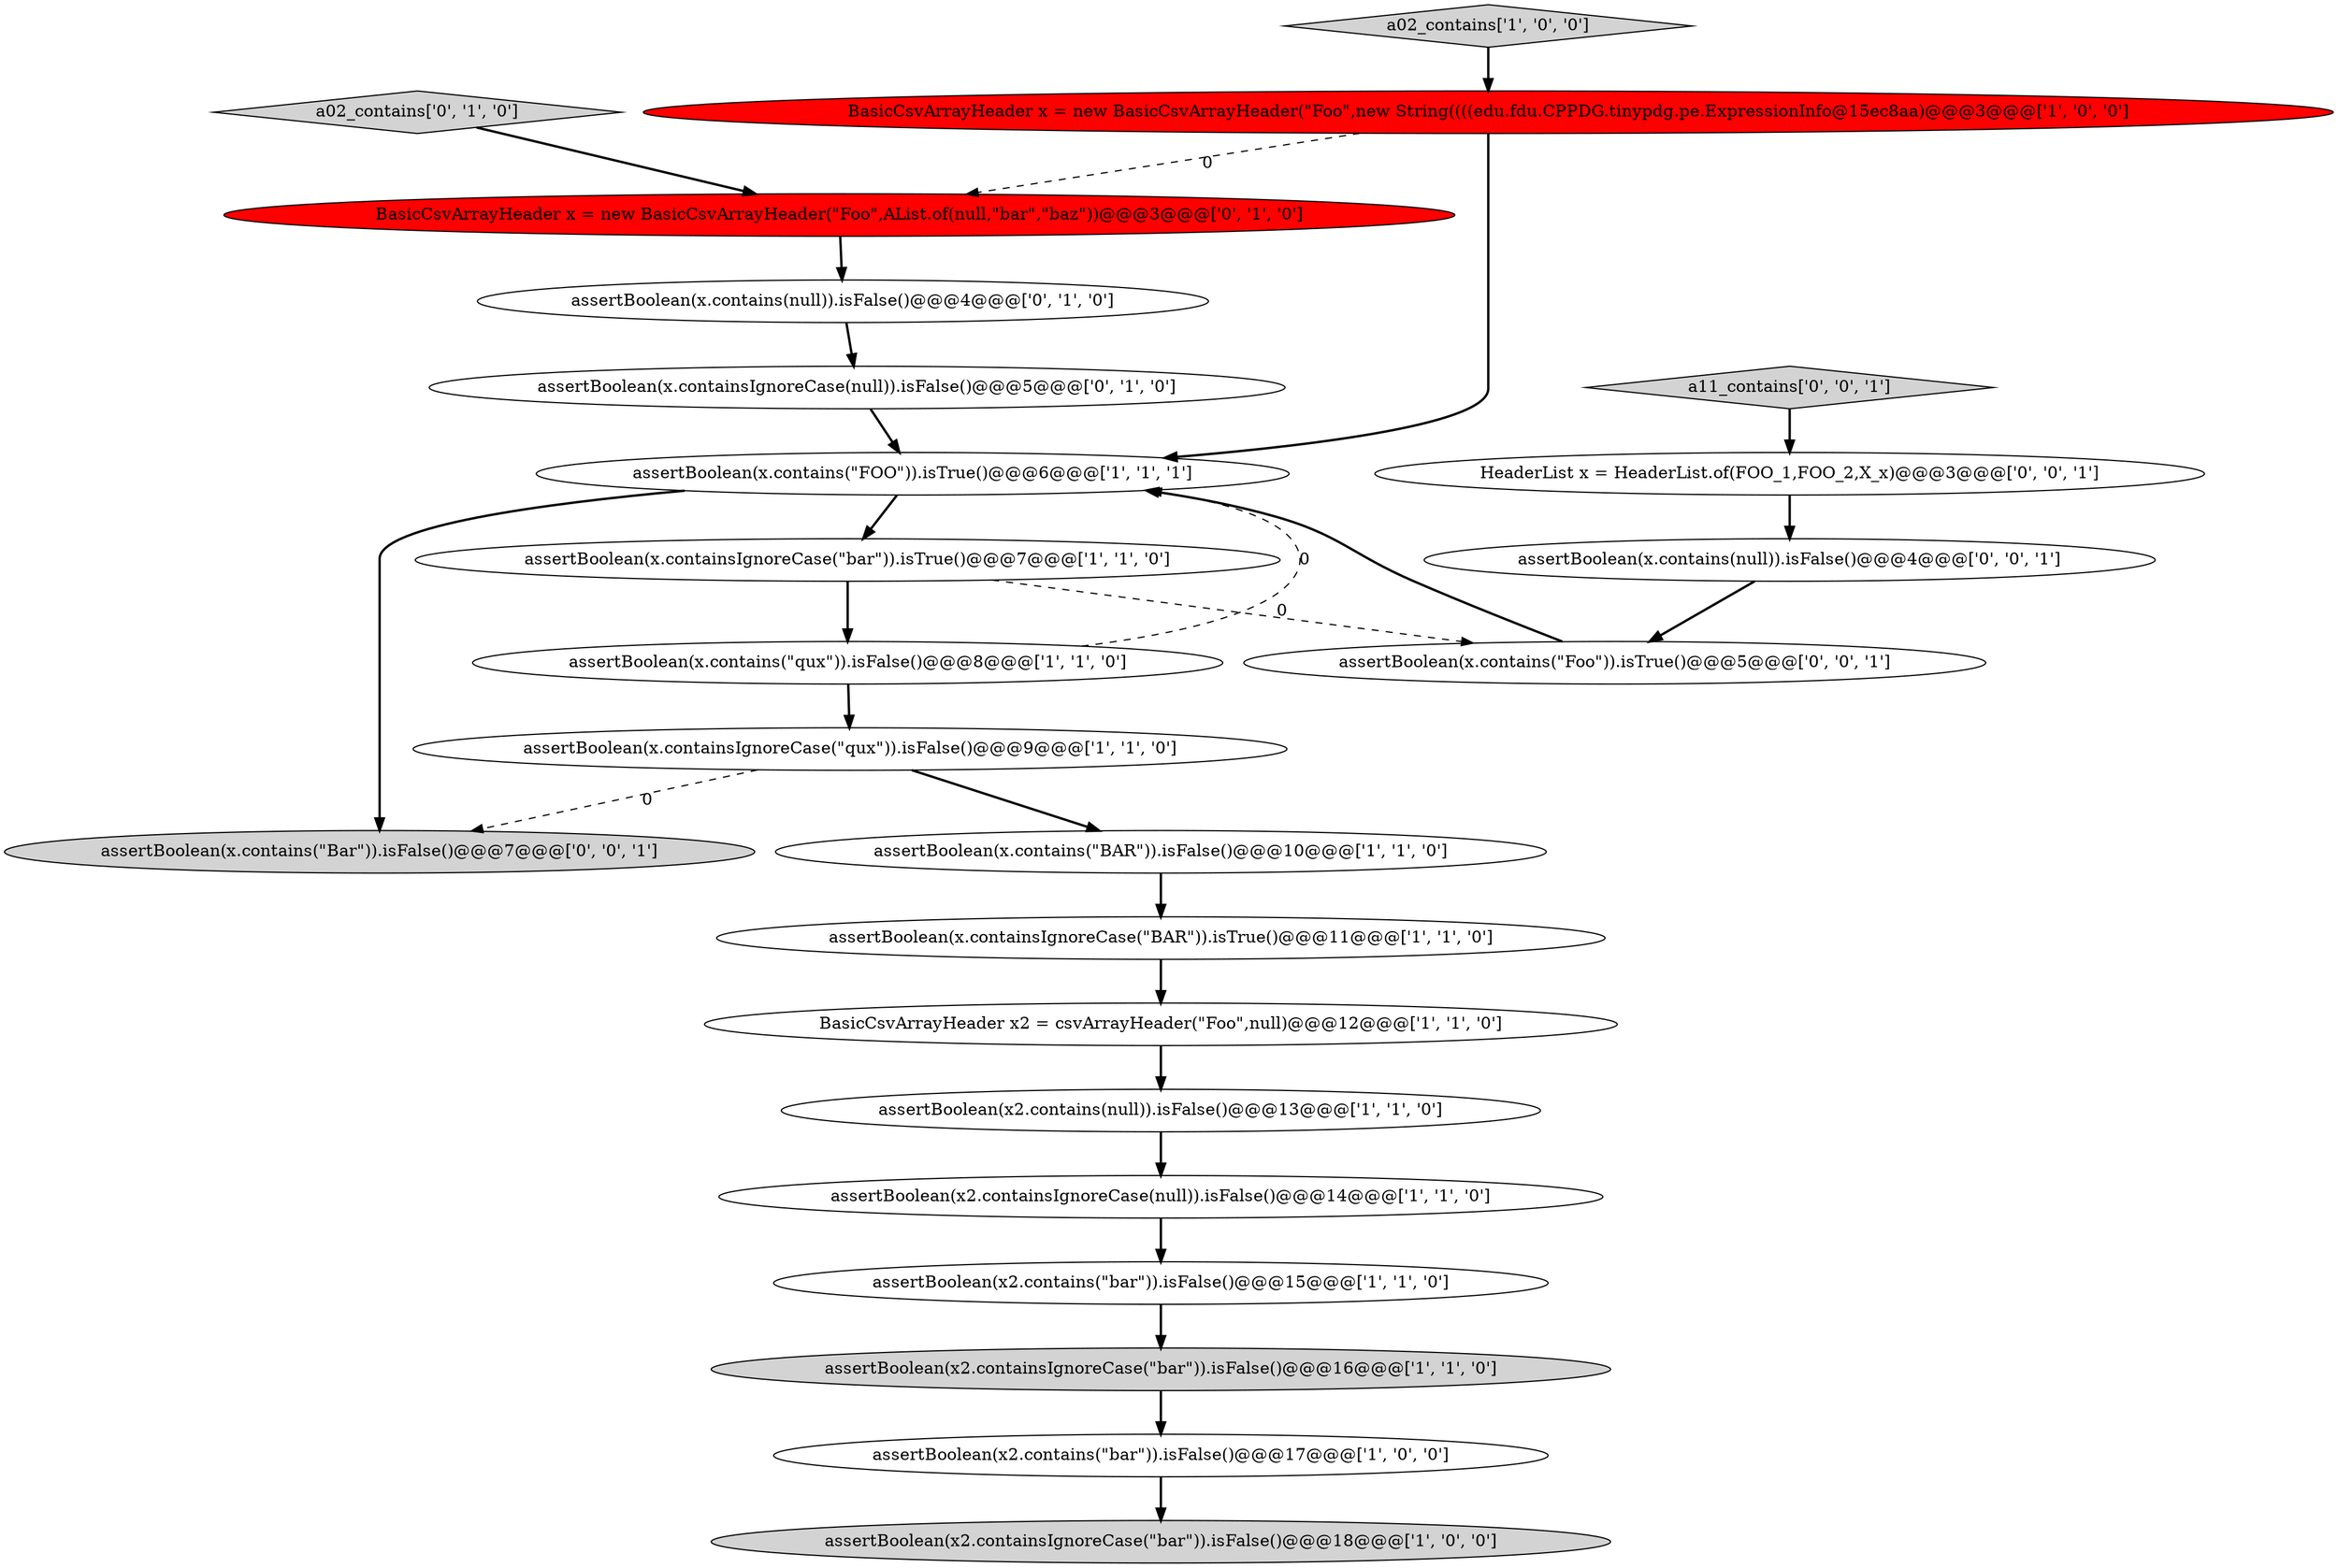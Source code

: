 digraph {
14 [style = filled, label = "BasicCsvArrayHeader x2 = csvArrayHeader(\"Foo\",null)@@@12@@@['1', '1', '0']", fillcolor = white, shape = ellipse image = "AAA0AAABBB1BBB"];
1 [style = filled, label = "assertBoolean(x.contains(\"qux\")).isFalse()@@@8@@@['1', '1', '0']", fillcolor = white, shape = ellipse image = "AAA0AAABBB1BBB"];
2 [style = filled, label = "assertBoolean(x2.containsIgnoreCase(null)).isFalse()@@@14@@@['1', '1', '0']", fillcolor = white, shape = ellipse image = "AAA0AAABBB1BBB"];
13 [style = filled, label = "assertBoolean(x2.contains(\"bar\")).isFalse()@@@15@@@['1', '1', '0']", fillcolor = white, shape = ellipse image = "AAA0AAABBB1BBB"];
4 [style = filled, label = "assertBoolean(x2.containsIgnoreCase(\"bar\")).isFalse()@@@16@@@['1', '1', '0']", fillcolor = lightgray, shape = ellipse image = "AAA0AAABBB1BBB"];
5 [style = filled, label = "assertBoolean(x.contains(\"FOO\")).isTrue()@@@6@@@['1', '1', '1']", fillcolor = white, shape = ellipse image = "AAA0AAABBB1BBB"];
18 [style = filled, label = "BasicCsvArrayHeader x = new BasicCsvArrayHeader(\"Foo\",AList.of(null,\"bar\",\"baz\"))@@@3@@@['0', '1', '0']", fillcolor = red, shape = ellipse image = "AAA1AAABBB2BBB"];
16 [style = filled, label = "a02_contains['0', '1', '0']", fillcolor = lightgray, shape = diamond image = "AAA0AAABBB2BBB"];
0 [style = filled, label = "assertBoolean(x.contains(\"BAR\")).isFalse()@@@10@@@['1', '1', '0']", fillcolor = white, shape = ellipse image = "AAA0AAABBB1BBB"];
19 [style = filled, label = "assertBoolean(x.contains(null)).isFalse()@@@4@@@['0', '0', '1']", fillcolor = white, shape = ellipse image = "AAA0AAABBB3BBB"];
7 [style = filled, label = "assertBoolean(x2.contains(\"bar\")).isFalse()@@@17@@@['1', '0', '0']", fillcolor = white, shape = ellipse image = "AAA0AAABBB1BBB"];
15 [style = filled, label = "assertBoolean(x.containsIgnoreCase(null)).isFalse()@@@5@@@['0', '1', '0']", fillcolor = white, shape = ellipse image = "AAA0AAABBB2BBB"];
21 [style = filled, label = "HeaderList x = HeaderList.of(FOO_1,FOO_2,X_x)@@@3@@@['0', '0', '1']", fillcolor = white, shape = ellipse image = "AAA0AAABBB3BBB"];
20 [style = filled, label = "assertBoolean(x.contains(\"Bar\")).isFalse()@@@7@@@['0', '0', '1']", fillcolor = lightgray, shape = ellipse image = "AAA0AAABBB3BBB"];
11 [style = filled, label = "a02_contains['1', '0', '0']", fillcolor = lightgray, shape = diamond image = "AAA0AAABBB1BBB"];
12 [style = filled, label = "assertBoolean(x.containsIgnoreCase(\"bar\")).isTrue()@@@7@@@['1', '1', '0']", fillcolor = white, shape = ellipse image = "AAA0AAABBB1BBB"];
6 [style = filled, label = "assertBoolean(x.containsIgnoreCase(\"qux\")).isFalse()@@@9@@@['1', '1', '0']", fillcolor = white, shape = ellipse image = "AAA0AAABBB1BBB"];
22 [style = filled, label = "assertBoolean(x.contains(\"Foo\")).isTrue()@@@5@@@['0', '0', '1']", fillcolor = white, shape = ellipse image = "AAA0AAABBB3BBB"];
3 [style = filled, label = "BasicCsvArrayHeader x = new BasicCsvArrayHeader(\"Foo\",new String((((edu.fdu.CPPDG.tinypdg.pe.ExpressionInfo@15ec8aa)@@@3@@@['1', '0', '0']", fillcolor = red, shape = ellipse image = "AAA1AAABBB1BBB"];
10 [style = filled, label = "assertBoolean(x2.containsIgnoreCase(\"bar\")).isFalse()@@@18@@@['1', '0', '0']", fillcolor = lightgray, shape = ellipse image = "AAA0AAABBB1BBB"];
17 [style = filled, label = "assertBoolean(x.contains(null)).isFalse()@@@4@@@['0', '1', '0']", fillcolor = white, shape = ellipse image = "AAA0AAABBB2BBB"];
23 [style = filled, label = "a11_contains['0', '0', '1']", fillcolor = lightgray, shape = diamond image = "AAA0AAABBB3BBB"];
9 [style = filled, label = "assertBoolean(x2.contains(null)).isFalse()@@@13@@@['1', '1', '0']", fillcolor = white, shape = ellipse image = "AAA0AAABBB1BBB"];
8 [style = filled, label = "assertBoolean(x.containsIgnoreCase(\"BAR\")).isTrue()@@@11@@@['1', '1', '0']", fillcolor = white, shape = ellipse image = "AAA0AAABBB1BBB"];
16->18 [style = bold, label=""];
1->5 [style = dashed, label="0"];
21->19 [style = bold, label=""];
5->20 [style = bold, label=""];
9->2 [style = bold, label=""];
7->10 [style = bold, label=""];
6->20 [style = dashed, label="0"];
3->18 [style = dashed, label="0"];
18->17 [style = bold, label=""];
8->14 [style = bold, label=""];
6->0 [style = bold, label=""];
12->1 [style = bold, label=""];
22->5 [style = bold, label=""];
4->7 [style = bold, label=""];
15->5 [style = bold, label=""];
2->13 [style = bold, label=""];
3->5 [style = bold, label=""];
1->6 [style = bold, label=""];
23->21 [style = bold, label=""];
5->12 [style = bold, label=""];
11->3 [style = bold, label=""];
12->22 [style = dashed, label="0"];
0->8 [style = bold, label=""];
17->15 [style = bold, label=""];
14->9 [style = bold, label=""];
19->22 [style = bold, label=""];
13->4 [style = bold, label=""];
}
